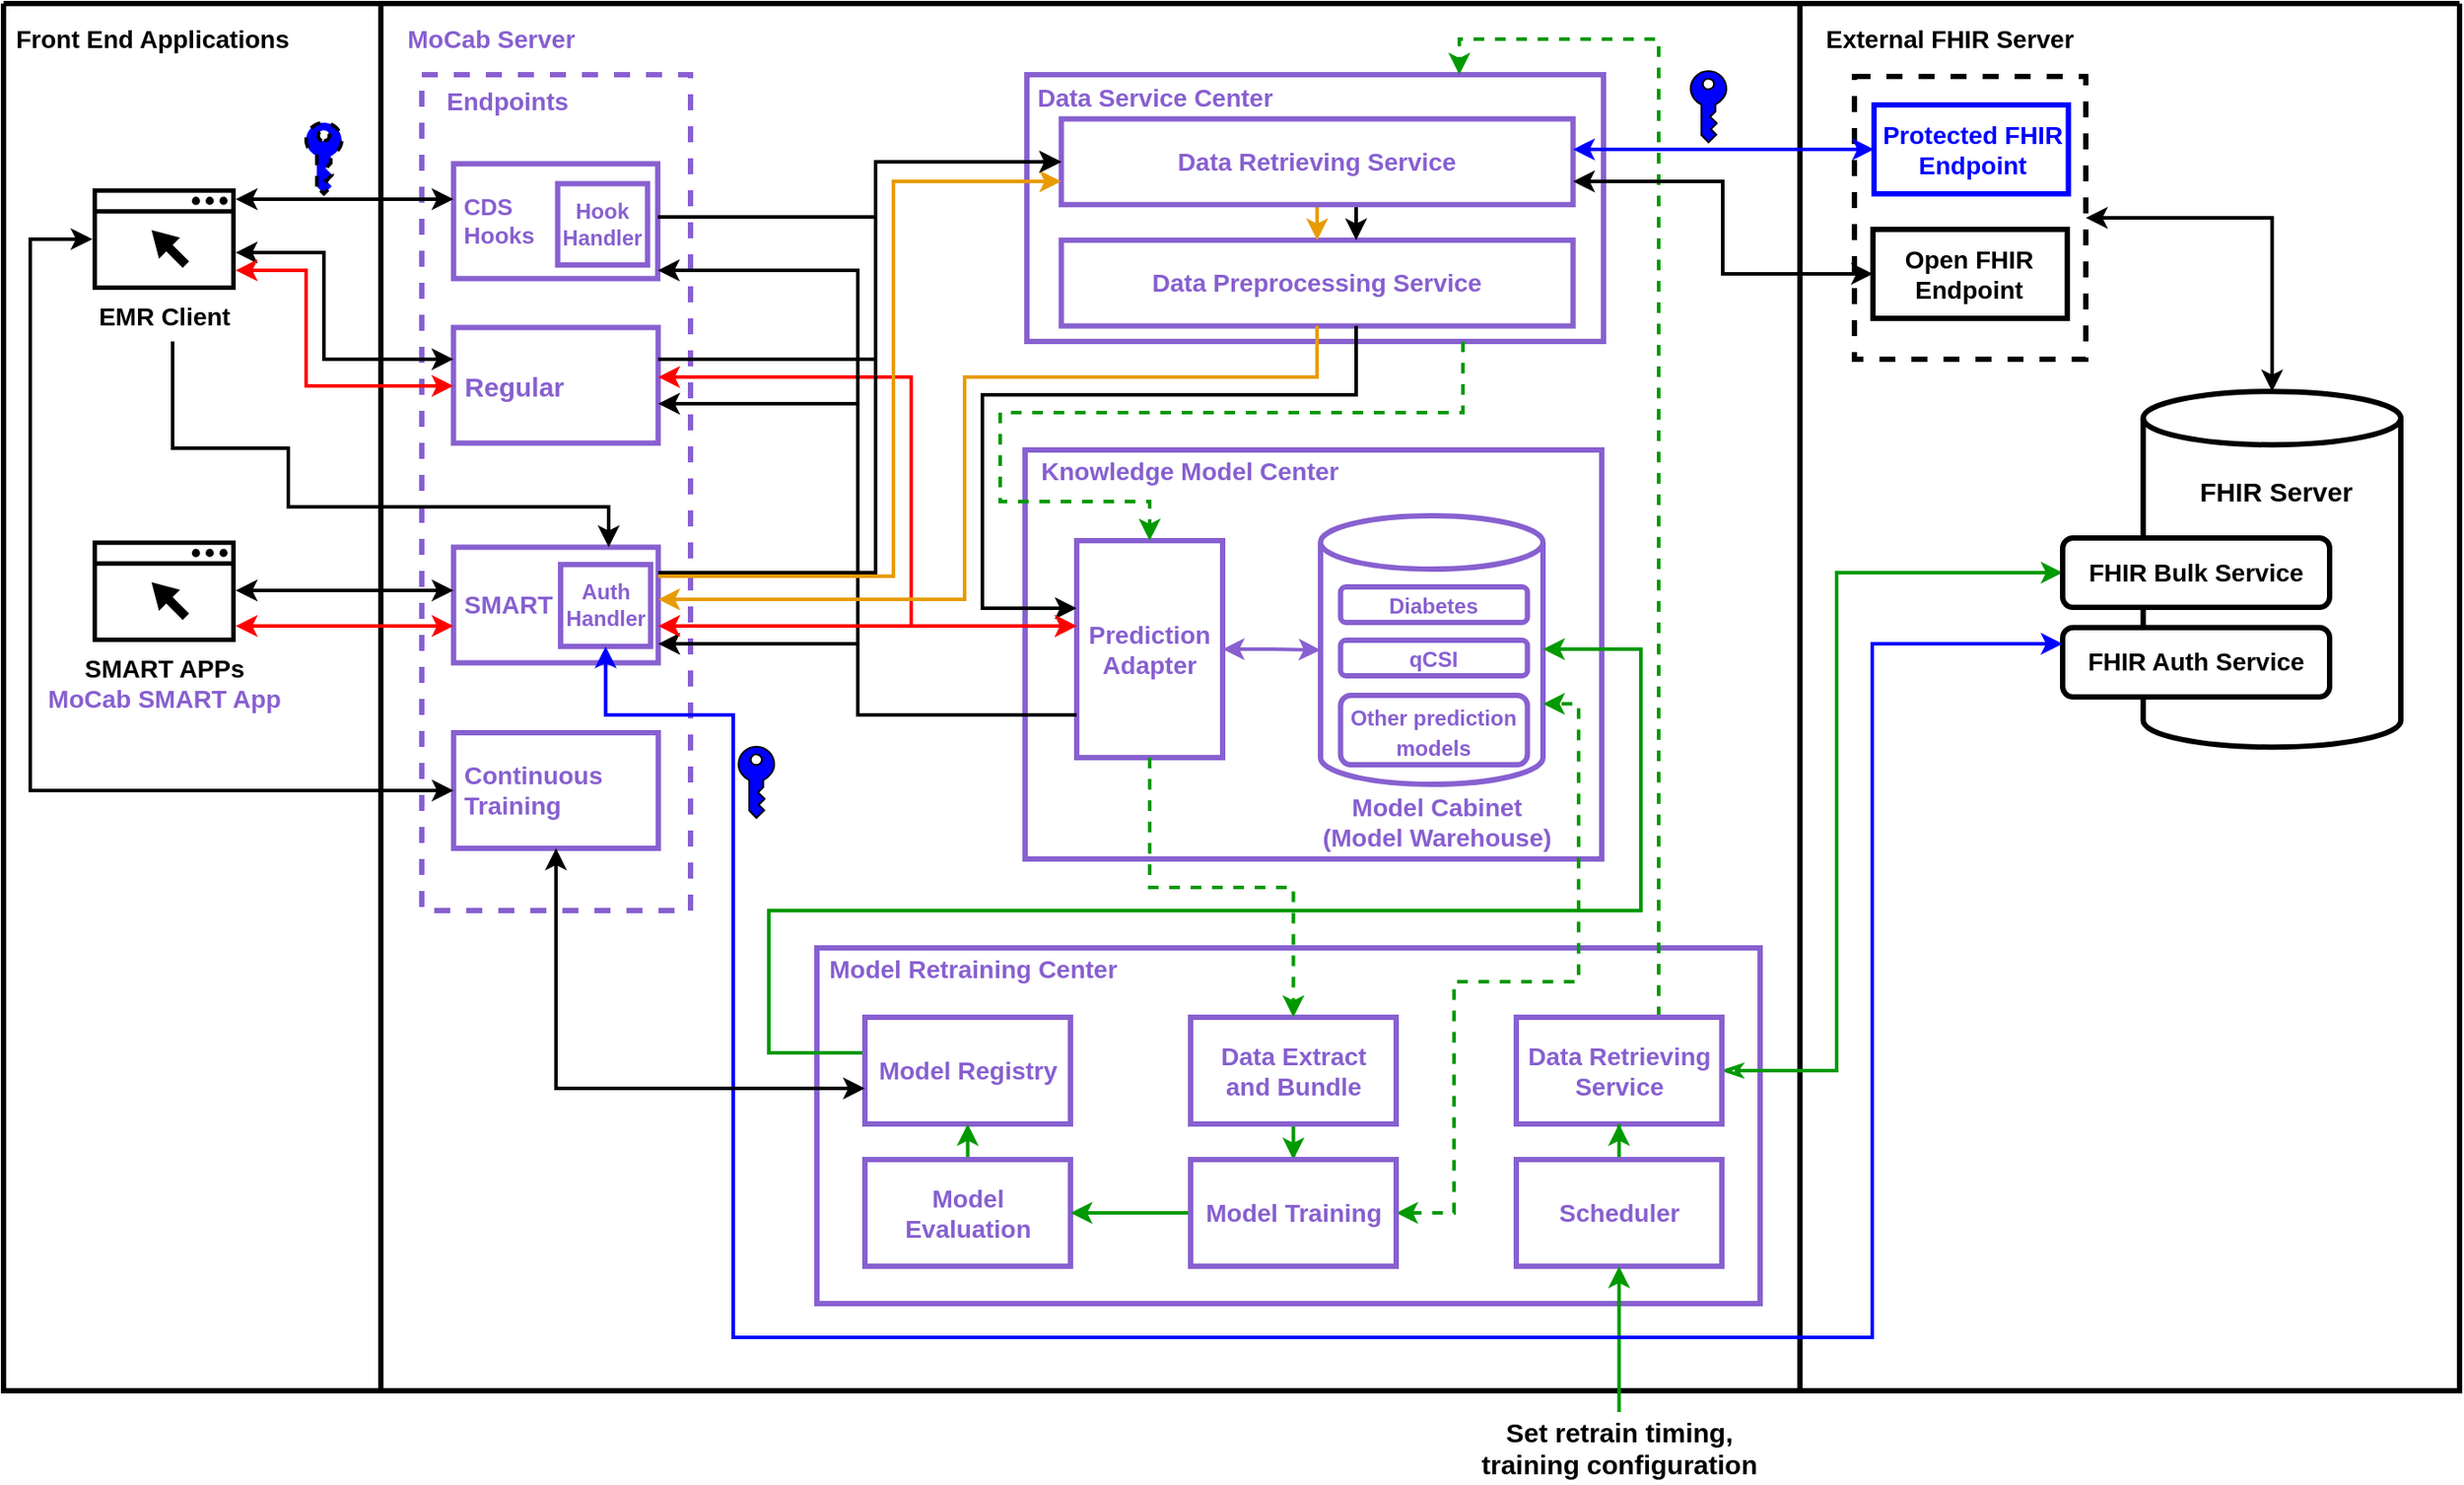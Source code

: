 <mxfile version="21.3.8" type="device">
  <diagram id="2f404044-711c-603c-8f00-f6bb4c023d3c" name="Page-1">
    <mxGraphModel dx="3427" dy="1111" grid="1" gridSize="10" guides="1" tooltips="1" connect="1" arrows="1" fold="1" page="1" pageScale="1" pageWidth="1169" pageHeight="827" background="none" math="0" shadow="0">
      <root>
        <mxCell id="0" />
        <mxCell id="1" parent="0" />
        <mxCell id="W-3xFo2ouSSGhJE2ZV1L-63" value="" style="group;fontColor=#8860D0;fillColor=none;strokeColor=none;" parent="1" vertex="1" connectable="0">
          <mxGeometry x="-800" y="300" width="160" height="490" as="geometry" />
        </mxCell>
        <mxCell id="hQCJ3XEMx7iAnxMMSpY4-55" value="" style="rounded=0;whiteSpace=wrap;html=1;fillColor=none;strokeWidth=3;strokeColor=#8860D0;dashed=1;fontColor=#8860D0;" parent="W-3xFo2ouSSGhJE2ZV1L-63" vertex="1">
          <mxGeometry x="5" y="-10" width="151" height="470" as="geometry" />
        </mxCell>
        <mxCell id="hQCJ3XEMx7iAnxMMSpY4-56" value="&lt;font&gt;Endpoints&lt;/font&gt;" style="text;html=1;align=left;verticalAlign=middle;fontColor=#8860D0;shadow=0;dashed=0;strokeColor=none;fillColor=none;labelBackgroundColor=none;fontStyle=1;fontSize=14;spacingLeft=5;" parent="W-3xFo2ouSSGhJE2ZV1L-63" vertex="1">
          <mxGeometry x="11.851" y="-7.518" width="102.219" height="25.073" as="geometry" />
        </mxCell>
        <mxCell id="LXXd0IAt2zDEmI8S4VGx-61" value="&lt;font size=&quot;1&quot;&gt;&lt;b style=&quot;font-size: 15px;&quot;&gt;&amp;nbsp;Regular&lt;/b&gt;&lt;/font&gt;" style="rounded=0;whiteSpace=wrap;html=1;fillColor=none;strokeWidth=3;strokeColor=#8860D0;align=left;fontColor=#8860D0;" parent="W-3xFo2ouSSGhJE2ZV1L-63" vertex="1">
          <mxGeometry x="22.8" y="132.159" width="115" height="65" as="geometry" />
        </mxCell>
        <mxCell id="zr4wXBdVAj4lqgL986UL-52" value="&lt;b&gt;&lt;font style=&quot;font-size: 14px;&quot;&gt;&amp;nbsp;SMART&lt;/font&gt;&lt;/b&gt;" style="rounded=0;whiteSpace=wrap;html=1;fillColor=none;strokeWidth=3;strokeColor=#8860D0;align=left;fontColor=#8860D0;" parent="W-3xFo2ouSSGhJE2ZV1L-63" vertex="1">
          <mxGeometry x="22.851" y="255.706" width="115" height="65" as="geometry" />
        </mxCell>
        <mxCell id="W-3xFo2ouSSGhJE2ZV1L-57" value="&lt;div style=&quot;&quot;&gt;&lt;b style=&quot;background-color: initial;&quot;&gt;Auth&lt;/b&gt;&lt;/div&gt;&lt;font style=&quot;font-size: 12px;&quot;&gt;&lt;div style=&quot;&quot;&gt;&lt;b style=&quot;background-color: initial;&quot;&gt;Handler&lt;/b&gt;&lt;/div&gt;&lt;/font&gt;" style="rounded=0;whiteSpace=wrap;html=1;fillColor=none;strokeWidth=3;strokeColor=#8860D0;align=center;fontColor=#8860D0;" parent="W-3xFo2ouSSGhJE2ZV1L-63" vertex="1">
          <mxGeometry x="82.995" y="265.422" width="50.608" height="46.023" as="geometry" />
        </mxCell>
        <mxCell id="HMDqZmz3uBP7oXw96FqN-58" value="" style="group" parent="W-3xFo2ouSSGhJE2ZV1L-63" vertex="1" connectable="0">
          <mxGeometry x="22.851" y="40.114" width="115" height="65" as="geometry" />
        </mxCell>
        <mxCell id="LXXd0IAt2zDEmI8S4VGx-48" value="&lt;font size=&quot;1&quot;&gt;&lt;b style=&quot;font-size: 13px;&quot;&gt;&amp;nbsp;CDS &lt;br&gt;&lt;div style=&quot;&quot;&gt;&lt;b style=&quot;background-color: initial;&quot;&gt;&amp;nbsp;Hooks&lt;/b&gt;&lt;/div&gt;&lt;/b&gt;&lt;/font&gt;" style="rounded=0;whiteSpace=wrap;html=1;fillColor=none;strokeWidth=3;strokeColor=#8860D0;horizontal=1;verticalAlign=middle;align=left;fontColor=#8860D0;" parent="HMDqZmz3uBP7oXw96FqN-58" vertex="1">
          <mxGeometry width="114.754" height="64.549" as="geometry" />
        </mxCell>
        <mxCell id="4Ux0fdp1j3CcwyzQmMRx-48" value="&lt;div style=&quot;&quot;&gt;&lt;b style=&quot;background-color: initial;&quot;&gt;Hook&lt;/b&gt;&lt;/div&gt;&lt;font style=&quot;font-size: 12px;&quot;&gt;&lt;div style=&quot;&quot;&gt;&lt;b style=&quot;background-color: initial;&quot;&gt;Handler&lt;/b&gt;&lt;/div&gt;&lt;/font&gt;" style="rounded=0;whiteSpace=wrap;html=1;fillColor=none;strokeWidth=3;strokeColor=#8860D0;align=center;fontColor=#8860D0;" parent="HMDqZmz3uBP7oXw96FqN-58" vertex="1">
          <mxGeometry x="58.5" y="11.172" width="50.5" height="45.703" as="geometry" />
        </mxCell>
        <mxCell id="boG0osdHmCgSMwE2R7i3-48" value="&lt;span style=&quot;font-size: 14px;&quot;&gt;&lt;b&gt;&amp;nbsp;Continuous&lt;br&gt;&amp;nbsp;Training&lt;br&gt;&lt;/b&gt;&lt;/span&gt;" style="rounded=0;whiteSpace=wrap;html=1;fillColor=none;strokeWidth=3;strokeColor=#8860D0;align=left;fontColor=#8860D0;" vertex="1" parent="W-3xFo2ouSSGhJE2ZV1L-63">
          <mxGeometry x="22.88" y="359.999" width="115" height="65" as="geometry" />
        </mxCell>
        <mxCell id="21" value="z" style="swimlane;shadow=0;strokeColor=#000000;fillColor=#ffffff;fontColor=none;align=right;startSize=0;collapsible=0;noLabel=1;strokeWidth=3;" parent="1" vertex="1">
          <mxGeometry x="-1030" y="250" width="1380" height="780" as="geometry" />
        </mxCell>
        <mxCell id="47" value="" style="line;strokeWidth=3;direction=south;html=1;shadow=0;labelBackgroundColor=none;fillColor=none;gradientColor=none;fontSize=12;fontColor=#4277BB;align=right;strokeColor=#000000;" parent="21" vertex="1">
          <mxGeometry x="1004.36" width="10" height="780" as="geometry" />
        </mxCell>
        <mxCell id="43" value="" style="line;strokeWidth=3;direction=south;html=1;shadow=0;labelBackgroundColor=none;fillColor=none;gradientColor=none;fontSize=12;fontColor=#4277BB;align=right;strokeColor=#000000;" parent="21" vertex="1">
          <mxGeometry x="207" width="10" height="780" as="geometry" />
        </mxCell>
        <mxCell id="22" value="&lt;font color=&quot;#000000&quot;&gt;Front End Applications&lt;/font&gt;" style="text;html=1;align=left;verticalAlign=middle;fontColor=#4277BB;shadow=0;dashed=0;strokeColor=none;fillColor=none;labelBackgroundColor=none;fontStyle=1;fontSize=14;spacingLeft=5;" parent="21" vertex="1">
          <mxGeometry y="10" width="180" height="20" as="geometry" />
        </mxCell>
        <mxCell id="48" value="&lt;font color=&quot;#8860d0&quot;&gt;MoCab Server&lt;/font&gt;" style="text;html=1;align=left;verticalAlign=middle;fontColor=#4277BB;shadow=0;dashed=0;strokeColor=none;fillColor=none;labelBackgroundColor=none;fontStyle=1;fontSize=14;spacingLeft=5;" parent="21" vertex="1">
          <mxGeometry x="220" y="10" width="150" height="20" as="geometry" />
        </mxCell>
        <mxCell id="XKVZl34SWuccuq--4w8E-62" value="&lt;font color=&quot;#000000&quot;&gt;External FHIR Server&lt;/font&gt;" style="text;html=1;align=left;verticalAlign=middle;fontColor=#4277BB;shadow=0;dashed=0;strokeColor=none;fillColor=none;labelBackgroundColor=none;fontStyle=1;fontSize=14;spacingLeft=5;" parent="21" vertex="1">
          <mxGeometry x="1017.36" y="10" width="150" height="20" as="geometry" />
        </mxCell>
        <mxCell id="hQCJ3XEMx7iAnxMMSpY4-54" value="&lt;font style=&quot;font-size: 14px;&quot;&gt;&lt;b style=&quot;&quot;&gt;EMR Client&lt;/b&gt;&lt;/font&gt;" style="sketch=0;pointerEvents=1;shadow=0;dashed=0;html=1;strokeColor=none;fillColor=#000000;aspect=fixed;labelPosition=center;verticalLabelPosition=bottom;verticalAlign=top;align=center;outlineConnect=0;shape=mxgraph.vvd.web_browser;" parent="21" vertex="1">
          <mxGeometry x="50" y="103.9" width="80.42" height="57.1" as="geometry" />
        </mxCell>
        <mxCell id="hQCJ3XEMx7iAnxMMSpY4-67" value="&lt;font style=&quot;font-size: 14px;&quot;&gt;&lt;b style=&quot;&quot;&gt;SMART APPs&lt;br&gt;&lt;font color=&quot;#8860d0&quot;&gt;MoCab SMART App&lt;/font&gt;&lt;br&gt;&lt;/b&gt;&lt;/font&gt;" style="sketch=0;pointerEvents=1;shadow=0;dashed=0;html=1;strokeColor=none;fillColor=#000000;aspect=fixed;labelPosition=center;verticalLabelPosition=bottom;verticalAlign=top;align=center;outlineConnect=0;shape=mxgraph.vvd.web_browser;" parent="21" vertex="1">
          <mxGeometry x="50" y="301.9" width="80.42" height="57.1" as="geometry" />
        </mxCell>
        <mxCell id="hQCJ3XEMx7iAnxMMSpY4-80" value="" style="rounded=0;whiteSpace=wrap;html=1;fontColor=#FF9933;strokeColor=#8860D0;strokeWidth=3;fillColor=none;" parent="21" vertex="1">
          <mxGeometry x="574" y="251" width="324" height="230" as="geometry" />
        </mxCell>
        <mxCell id="hQCJ3XEMx7iAnxMMSpY4-83" value="" style="group" parent="21" vertex="1" connectable="0">
          <mxGeometry x="575" y="291" width="320" height="190" as="geometry" />
        </mxCell>
        <mxCell id="hQCJ3XEMx7iAnxMMSpY4-146" style="edgeStyle=orthogonalEdgeStyle;rounded=0;orthogonalLoop=1;jettySize=auto;html=1;entryX=0;entryY=0.5;entryDx=0;entryDy=0;entryPerimeter=0;fontSize=13;fontColor=#000000;startArrow=classic;startFill=1;strokeWidth=2;strokeColor=#8860D0;" parent="hQCJ3XEMx7iAnxMMSpY4-83" source="hQCJ3XEMx7iAnxMMSpY4-119" target="hQCJ3XEMx7iAnxMMSpY4-120" edge="1">
          <mxGeometry relative="1" as="geometry" />
        </mxCell>
        <mxCell id="hQCJ3XEMx7iAnxMMSpY4-119" value="&lt;b&gt;&lt;font color=&quot;#8860d0&quot;&gt;Prediction Adapter&lt;/font&gt;&lt;/b&gt;" style="rounded=0;whiteSpace=wrap;html=1;fontSize=14;fontColor=#FF9933;strokeColor=#8860D0;strokeWidth=3;fillColor=none;" parent="hQCJ3XEMx7iAnxMMSpY4-83" vertex="1">
          <mxGeometry x="28" y="11" width="82" height="122" as="geometry" />
        </mxCell>
        <mxCell id="hQCJ3XEMx7iAnxMMSpY4-132" value="&lt;b&gt;&lt;font style=&quot;font-size: 14px;&quot;&gt;&lt;font color=&quot;#8860d0&quot;&gt;Model Cabinet&lt;br&gt;(Model Warehouse)&lt;/font&gt;&lt;br&gt;&lt;/font&gt;&lt;/b&gt;" style="text;html=1;strokeColor=none;fillColor=none;align=center;verticalAlign=middle;whiteSpace=wrap;rounded=0;fontSize=11;fontColor=#FF6666;" parent="hQCJ3XEMx7iAnxMMSpY4-83" vertex="1">
          <mxGeometry x="158" y="154" width="145" height="30" as="geometry" />
        </mxCell>
        <mxCell id="hQCJ3XEMx7iAnxMMSpY4-136" value="" style="group" parent="hQCJ3XEMx7iAnxMMSpY4-83" vertex="1" connectable="0">
          <mxGeometry x="165" y="-3" width="125" height="151" as="geometry" />
        </mxCell>
        <mxCell id="hQCJ3XEMx7iAnxMMSpY4-120" value="" style="shape=cylinder3;whiteSpace=wrap;html=1;boundedLbl=1;backgroundOutline=1;size=15;fontColor=#FF9933;strokeColor=#8860D0;strokeWidth=3;fillColor=none;" parent="hQCJ3XEMx7iAnxMMSpY4-136" vertex="1">
          <mxGeometry width="125" height="151" as="geometry" />
        </mxCell>
        <mxCell id="hQCJ3XEMx7iAnxMMSpY4-128" value="&lt;b&gt;&lt;font color=&quot;#8860d0&quot; style=&quot;font-size: 12px;&quot;&gt;Diabetes&lt;/font&gt;&lt;/b&gt;" style="rounded=1;whiteSpace=wrap;html=1;fontSize=14;fontColor=#FF9933;strokeColor=#8860D0;strokeWidth=3;fillColor=none;" parent="hQCJ3XEMx7iAnxMMSpY4-136" vertex="1">
          <mxGeometry x="11.25" y="40" width="105" height="20" as="geometry" />
        </mxCell>
        <mxCell id="hQCJ3XEMx7iAnxMMSpY4-129" value="&lt;b&gt;&lt;font color=&quot;#8860d0&quot; style=&quot;font-size: 12px;&quot;&gt;qCSI&lt;/font&gt;&lt;/b&gt;" style="rounded=1;whiteSpace=wrap;html=1;fontSize=14;fontColor=#FF9933;strokeColor=#8860D0;strokeWidth=3;fillColor=none;" parent="hQCJ3XEMx7iAnxMMSpY4-136" vertex="1">
          <mxGeometry x="11.25" y="70" width="105" height="20" as="geometry" />
        </mxCell>
        <mxCell id="hQCJ3XEMx7iAnxMMSpY4-130" value="&lt;font color=&quot;#8860d0&quot; style=&quot;font-size: 12px;&quot;&gt;&lt;b style=&quot;&quot;&gt;Other prediction&lt;br&gt;models&lt;/b&gt;&lt;/font&gt;" style="rounded=1;whiteSpace=wrap;html=1;fontSize=14;fontColor=#FF9933;strokeColor=#8860D0;strokeWidth=3;fillColor=none;" parent="hQCJ3XEMx7iAnxMMSpY4-136" vertex="1">
          <mxGeometry x="11.25" y="101" width="105" height="39" as="geometry" />
        </mxCell>
        <mxCell id="hQCJ3XEMx7iAnxMMSpY4-81" value="&lt;font color=&quot;#8860d0&quot;&gt;Knowledge Model Center&lt;/font&gt;" style="text;html=1;align=left;verticalAlign=middle;fontColor=#4277BB;shadow=0;dashed=0;strokeColor=none;fillColor=none;labelBackgroundColor=none;fontStyle=1;fontSize=14;spacingLeft=5;" parent="21" vertex="1">
          <mxGeometry x="576" y="253" width="185" height="20" as="geometry" />
        </mxCell>
        <mxCell id="hQCJ3XEMx7iAnxMMSpY4-84" value="" style="group;strokeColor=none;fillColor=none;" parent="21" vertex="1" connectable="0">
          <mxGeometry x="574" y="40" width="325" height="150" as="geometry" />
        </mxCell>
        <mxCell id="hQCJ3XEMx7iAnxMMSpY4-76" value="" style="rounded=0;whiteSpace=wrap;html=1;fontColor=#FF9933;strokeColor=#8860D0;strokeWidth=3;fillColor=none;" parent="hQCJ3XEMx7iAnxMMSpY4-84" vertex="1">
          <mxGeometry x="1.012" width="324" height="150" as="geometry" />
        </mxCell>
        <mxCell id="hQCJ3XEMx7iAnxMMSpY4-77" value="&lt;font color=&quot;#8860d0&quot;&gt;Data Service Center&lt;/font&gt;" style="text;html=1;align=left;verticalAlign=middle;fontColor=#4277BB;shadow=0;dashed=0;strokeColor=none;fillColor=none;labelBackgroundColor=none;fontStyle=1;fontSize=14;spacingLeft=5;" parent="hQCJ3XEMx7iAnxMMSpY4-84" vertex="1">
          <mxGeometry y="2.143" width="121.495" height="21.429" as="geometry" />
        </mxCell>
        <mxCell id="hQCJ3XEMx7iAnxMMSpY4-86" value="&lt;b&gt;&lt;font color=&quot;#8860d0&quot;&gt;Data Preprocessing Service&lt;/font&gt;&lt;/b&gt;" style="rounded=0;whiteSpace=wrap;html=1;fontSize=14;fontColor=#FF9933;strokeColor=#8860D0;strokeWidth=3;fillColor=none;" parent="hQCJ3XEMx7iAnxMMSpY4-84" vertex="1">
          <mxGeometry x="20.324" y="93.071" width="287.539" height="48.214" as="geometry" />
        </mxCell>
        <mxCell id="hQCJ3XEMx7iAnxMMSpY4-144" style="edgeStyle=orthogonalEdgeStyle;rounded=0;orthogonalLoop=1;jettySize=auto;html=1;exitX=0.5;exitY=1;exitDx=0;exitDy=0;entryX=0.5;entryY=0;entryDx=0;entryDy=0;fontSize=13;fontColor=#000000;startArrow=none;startFill=0;strokeWidth=2;strokeColor=#E89B00;" parent="hQCJ3XEMx7iAnxMMSpY4-84" source="hQCJ3XEMx7iAnxMMSpY4-118" target="hQCJ3XEMx7iAnxMMSpY4-86" edge="1">
          <mxGeometry relative="1" as="geometry" />
        </mxCell>
        <mxCell id="W-3xFo2ouSSGhJE2ZV1L-51" style="edgeStyle=orthogonalEdgeStyle;rounded=0;orthogonalLoop=1;jettySize=auto;html=1;strokeColor=#000000;strokeWidth=2;" parent="hQCJ3XEMx7iAnxMMSpY4-84" source="hQCJ3XEMx7iAnxMMSpY4-118" target="hQCJ3XEMx7iAnxMMSpY4-86" edge="1">
          <mxGeometry relative="1" as="geometry">
            <Array as="points">
              <mxPoint x="186" y="90" />
              <mxPoint x="186" y="90" />
            </Array>
          </mxGeometry>
        </mxCell>
        <mxCell id="hQCJ3XEMx7iAnxMMSpY4-118" value="&lt;b&gt;&lt;font color=&quot;#8860d0&quot;&gt;Data Retrieving Service&lt;/font&gt;&lt;/b&gt;" style="rounded=0;whiteSpace=wrap;html=1;fontSize=14;fontColor=#FF9933;strokeColor=#8860D0;strokeWidth=3;fillColor=none;" parent="hQCJ3XEMx7iAnxMMSpY4-84" vertex="1">
          <mxGeometry x="20.324" y="24.857" width="287.539" height="48.214" as="geometry" />
        </mxCell>
        <mxCell id="zr4wXBdVAj4lqgL986UL-62" value="" style="rounded=0;whiteSpace=wrap;html=1;fontColor=#FF9933;strokeColor=#8860D0;strokeWidth=3;fillColor=none;" parent="21" vertex="1">
          <mxGeometry x="457" y="531" width="530" height="200" as="geometry" />
        </mxCell>
        <mxCell id="zr4wXBdVAj4lqgL986UL-63" value="&lt;font color=&quot;#8860d0&quot;&gt;Model Retraining Center&lt;/font&gt;" style="text;html=1;align=left;verticalAlign=middle;fontColor=#4277BB;shadow=0;dashed=0;strokeColor=none;fillColor=none;labelBackgroundColor=none;fontStyle=1;fontSize=14;spacingLeft=5;" parent="21" vertex="1">
          <mxGeometry x="457" y="533" width="185" height="20" as="geometry" />
        </mxCell>
        <mxCell id="fV0WlTHLcjonHDC1Q3u_-116" style="edgeStyle=orthogonalEdgeStyle;rounded=0;orthogonalLoop=1;jettySize=auto;html=1;fontSize=14;fontColor=#828B78;strokeWidth=2;strokeColor=#009900;" parent="21" source="fV0WlTHLcjonHDC1Q3u_-103" target="hQCJ3XEMx7iAnxMMSpY4-120" edge="1">
          <mxGeometry relative="1" as="geometry">
            <Array as="points">
              <mxPoint x="430" y="590" />
              <mxPoint x="430" y="510" />
              <mxPoint x="920" y="510" />
              <mxPoint x="920" y="363" />
            </Array>
          </mxGeometry>
        </mxCell>
        <mxCell id="fV0WlTHLcjonHDC1Q3u_-103" value="&lt;font color=&quot;#8860d0&quot; size=&quot;1&quot; style=&quot;&quot;&gt;&lt;b style=&quot;font-size: 14px;&quot;&gt;Model Registry&lt;/b&gt;&lt;/font&gt;" style="rounded=0;whiteSpace=wrap;html=1;fontColor=#FF9933;strokeColor=#8860D0;strokeWidth=3;fillColor=none;" parent="21" vertex="1">
          <mxGeometry x="484" y="570" width="115.5" height="60" as="geometry" />
        </mxCell>
        <mxCell id="fV0WlTHLcjonHDC1Q3u_-118" style="edgeStyle=orthogonalEdgeStyle;rounded=0;orthogonalLoop=1;jettySize=auto;html=1;entryX=0.5;entryY=1;entryDx=0;entryDy=0;strokeWidth=2;fontSize=14;fontColor=#828B78;strokeColor=#009900;" parent="21" source="fV0WlTHLcjonHDC1Q3u_-106" target="fV0WlTHLcjonHDC1Q3u_-103" edge="1">
          <mxGeometry relative="1" as="geometry" />
        </mxCell>
        <mxCell id="fV0WlTHLcjonHDC1Q3u_-106" value="&lt;font color=&quot;#8860d0&quot; style=&quot;font-size: 14px;&quot;&gt;&lt;b style=&quot;&quot;&gt;Model Evaluation&lt;/b&gt;&lt;/font&gt;" style="rounded=0;whiteSpace=wrap;html=1;fontColor=#FF9933;strokeColor=#8860D0;strokeWidth=3;fillColor=none;" parent="21" vertex="1">
          <mxGeometry x="484" y="650" width="115.5" height="60" as="geometry" />
        </mxCell>
        <mxCell id="LXXd0IAt2zDEmI8S4VGx-78" style="edgeStyle=orthogonalEdgeStyle;rounded=0;orthogonalLoop=1;jettySize=auto;html=1;entryX=0;entryY=0.5;entryDx=0;entryDy=0;fontSize=15;fontColor=#5680E9;startArrow=classicThin;startFill=0;strokeColor=#009900;strokeWidth=2;" parent="21" source="fV0WlTHLcjonHDC1Q3u_-112" target="LXXd0IAt2zDEmI8S4VGx-74" edge="1">
          <mxGeometry relative="1" as="geometry">
            <Array as="points">
              <mxPoint x="1030" y="600" />
              <mxPoint x="1030" y="320" />
            </Array>
          </mxGeometry>
        </mxCell>
        <mxCell id="boG0osdHmCgSMwE2R7i3-56" style="edgeStyle=orthogonalEdgeStyle;rounded=0;orthogonalLoop=1;jettySize=auto;html=1;entryX=0.75;entryY=0;entryDx=0;entryDy=0;strokeWidth=2;strokeColor=#009900;dashed=1;" edge="1" parent="21" source="fV0WlTHLcjonHDC1Q3u_-112" target="hQCJ3XEMx7iAnxMMSpY4-76">
          <mxGeometry relative="1" as="geometry">
            <Array as="points">
              <mxPoint x="930" y="20" />
              <mxPoint x="818" y="20" />
            </Array>
          </mxGeometry>
        </mxCell>
        <mxCell id="fV0WlTHLcjonHDC1Q3u_-112" value="&lt;font color=&quot;#8860d0&quot; size=&quot;1&quot; style=&quot;&quot;&gt;&lt;b style=&quot;font-size: 14px;&quot;&gt;Data Retrieving Service&lt;/b&gt;&lt;/font&gt;" style="rounded=0;whiteSpace=wrap;html=1;fontColor=#FF9933;strokeColor=#8860D0;strokeWidth=3;fillColor=none;" parent="21" vertex="1">
          <mxGeometry x="850" y="570" width="115.5" height="60" as="geometry" />
        </mxCell>
        <mxCell id="fV0WlTHLcjonHDC1Q3u_-120" style="edgeStyle=orthogonalEdgeStyle;rounded=0;orthogonalLoop=1;jettySize=auto;html=1;strokeWidth=2;fontSize=14;fontColor=#828B78;strokeColor=#009900;" parent="21" source="fV0WlTHLcjonHDC1Q3u_-113" target="fV0WlTHLcjonHDC1Q3u_-114" edge="1">
          <mxGeometry relative="1" as="geometry" />
        </mxCell>
        <mxCell id="fV0WlTHLcjonHDC1Q3u_-113" value="&lt;font color=&quot;#8860d0&quot; size=&quot;1&quot; style=&quot;&quot;&gt;&lt;b style=&quot;font-size: 14px;&quot;&gt;Data Extract &lt;br&gt;and Bundle&lt;/b&gt;&lt;/font&gt;" style="rounded=0;whiteSpace=wrap;html=1;fontColor=#FF9933;strokeColor=#8860D0;strokeWidth=3;fillColor=none;" parent="21" vertex="1">
          <mxGeometry x="667" y="570" width="115.5" height="60" as="geometry" />
        </mxCell>
        <mxCell id="fV0WlTHLcjonHDC1Q3u_-119" style="edgeStyle=orthogonalEdgeStyle;rounded=0;orthogonalLoop=1;jettySize=auto;html=1;strokeWidth=2;fontSize=14;fontColor=#828B78;strokeColor=#009900;" parent="21" source="fV0WlTHLcjonHDC1Q3u_-114" target="fV0WlTHLcjonHDC1Q3u_-106" edge="1">
          <mxGeometry relative="1" as="geometry" />
        </mxCell>
        <mxCell id="boG0osdHmCgSMwE2R7i3-61" style="edgeStyle=orthogonalEdgeStyle;rounded=0;orthogonalLoop=1;jettySize=auto;html=1;exitX=1;exitY=0.5;exitDx=0;exitDy=0;entryX=1;entryY=0;entryDx=0;entryDy=105.75;entryPerimeter=0;strokeWidth=2;dashed=1;strokeColor=#009900;startArrow=classic;startFill=1;" edge="1" parent="21" source="fV0WlTHLcjonHDC1Q3u_-114" target="hQCJ3XEMx7iAnxMMSpY4-120">
          <mxGeometry relative="1" as="geometry">
            <Array as="points">
              <mxPoint x="815" y="680" />
              <mxPoint x="815" y="550" />
              <mxPoint x="885" y="550" />
              <mxPoint x="885" y="394" />
            </Array>
          </mxGeometry>
        </mxCell>
        <mxCell id="fV0WlTHLcjonHDC1Q3u_-114" value="&lt;font color=&quot;#8860d0&quot; size=&quot;1&quot; style=&quot;&quot;&gt;&lt;b style=&quot;font-size: 14px;&quot;&gt;Model Training&lt;/b&gt;&lt;/font&gt;" style="rounded=0;whiteSpace=wrap;html=1;fontColor=#FF9933;strokeColor=#8860D0;strokeWidth=3;fillColor=none;" parent="21" vertex="1">
          <mxGeometry x="667" y="650" width="115.5" height="60" as="geometry" />
        </mxCell>
        <mxCell id="fV0WlTHLcjonHDC1Q3u_-121" style="edgeStyle=orthogonalEdgeStyle;rounded=0;orthogonalLoop=1;jettySize=auto;html=1;strokeWidth=2;fontSize=14;fontColor=#828B78;strokeColor=#009900;" parent="21" source="fV0WlTHLcjonHDC1Q3u_-115" target="fV0WlTHLcjonHDC1Q3u_-112" edge="1">
          <mxGeometry relative="1" as="geometry" />
        </mxCell>
        <mxCell id="fV0WlTHLcjonHDC1Q3u_-115" value="&lt;font color=&quot;#8860d0&quot; size=&quot;1&quot; style=&quot;&quot;&gt;&lt;b style=&quot;font-size: 14px;&quot;&gt;Scheduler&lt;/b&gt;&lt;/font&gt;" style="rounded=0;whiteSpace=wrap;html=1;fontColor=#FF9933;strokeColor=#8860D0;strokeWidth=3;fillColor=none;" parent="21" vertex="1">
          <mxGeometry x="850" y="650" width="115.5" height="60" as="geometry" />
        </mxCell>
        <mxCell id="LXXd0IAt2zDEmI8S4VGx-54" value="" style="sketch=0;pointerEvents=1;shadow=0;dashed=0;html=1;strokeColor=default;labelPosition=center;verticalLabelPosition=bottom;verticalAlign=top;outlineConnect=0;align=center;shape=mxgraph.office.security.key_permissions;fillColor=#0000FF;fontSize=12;fontColor=#E89B00;" parent="21" vertex="1">
          <mxGeometry x="413" y="417.9" width="20" height="40" as="geometry" />
        </mxCell>
        <mxCell id="LXXd0IAt2zDEmI8S4VGx-56" value="" style="sketch=0;pointerEvents=1;shadow=0;dashed=0;html=1;strokeColor=default;labelPosition=center;verticalLabelPosition=bottom;verticalAlign=top;outlineConnect=0;align=center;shape=mxgraph.office.security.key_permissions;fillColor=#0000FF;fontSize=12;fontColor=#E89B00;" parent="21" vertex="1">
          <mxGeometry x="948" y="38" width="20" height="40" as="geometry" />
        </mxCell>
        <mxCell id="LXXd0IAt2zDEmI8S4VGx-73" value="" style="group" parent="21" vertex="1" connectable="0">
          <mxGeometry x="1040.001" y="220.11" width="220" height="203.786" as="geometry" />
        </mxCell>
        <mxCell id="W-3xFo2ouSSGhJE2ZV1L-71" value="" style="group" parent="LXXd0IAt2zDEmI8S4VGx-73" vertex="1" connectable="0">
          <mxGeometry x="117" y="-2" width="190" height="200" as="geometry" />
        </mxCell>
        <mxCell id="hQCJ3XEMx7iAnxMMSpY4-78" value="" style="shape=cylinder3;whiteSpace=wrap;html=1;boundedLbl=1;backgroundOutline=1;size=15;fontColor=#FF9933;strokeColor=default;strokeWidth=3;fillColor=none;" parent="W-3xFo2ouSSGhJE2ZV1L-71" vertex="1">
          <mxGeometry x="45.25" width="144.75" height="200" as="geometry" />
        </mxCell>
        <mxCell id="LXXd0IAt2zDEmI8S4VGx-74" value="&lt;b style=&quot;&quot;&gt;&lt;font color=&quot;#000000&quot;&gt;FHIR Bulk Service&lt;/font&gt;&lt;/b&gt;" style="rounded=1;whiteSpace=wrap;html=1;fontSize=14;fontColor=#E89B00;strokeColor=#000000;fillColor=#FFFFFF;strokeWidth=3;" parent="W-3xFo2ouSSGhJE2ZV1L-71" vertex="1">
          <mxGeometry y="82.39" width="150" height="39" as="geometry" />
        </mxCell>
        <mxCell id="LXXd0IAt2zDEmI8S4VGx-75" value="&lt;font color=&quot;#000000&quot; size=&quot;1&quot;&gt;&lt;b style=&quot;font-size: 15px;&quot;&gt;FHIR Server&lt;/b&gt;&lt;/font&gt;" style="text;html=1;strokeColor=none;fillColor=none;align=center;verticalAlign=middle;whiteSpace=wrap;rounded=0;fontSize=14;fontColor=#E89B00;" parent="W-3xFo2ouSSGhJE2ZV1L-71" vertex="1">
          <mxGeometry x="70" y="40" width="100" height="31.79" as="geometry" />
        </mxCell>
        <mxCell id="LXXd0IAt2zDEmI8S4VGx-76" value="&lt;b&gt;&lt;font color=&quot;#000000&quot;&gt;FHIR Auth Service&lt;/font&gt;&lt;/b&gt;" style="rounded=1;whiteSpace=wrap;html=1;fontSize=14;fontColor=#E89B00;strokeColor=default;fillColor=#FFFFFF;strokeWidth=3;" parent="W-3xFo2ouSSGhJE2ZV1L-71" vertex="1">
          <mxGeometry y="132.79" width="150" height="39" as="geometry" />
        </mxCell>
        <mxCell id="W-3xFo2ouSSGhJE2ZV1L-52" style="edgeStyle=orthogonalEdgeStyle;rounded=0;orthogonalLoop=1;jettySize=auto;html=1;strokeColor=#000000;strokeWidth=2;" parent="21" source="hQCJ3XEMx7iAnxMMSpY4-86" edge="1">
          <mxGeometry relative="1" as="geometry">
            <Array as="points">
              <mxPoint x="760" y="220" />
              <mxPoint x="550" y="220" />
              <mxPoint x="550" y="340" />
            </Array>
            <mxPoint x="603" y="340" as="targetPoint" />
          </mxGeometry>
        </mxCell>
        <mxCell id="W-3xFo2ouSSGhJE2ZV1L-92" style="edgeStyle=orthogonalEdgeStyle;rounded=0;orthogonalLoop=1;jettySize=auto;html=1;exitX=1;exitY=0.5;exitDx=0;exitDy=0;strokeColor=#000000;strokeWidth=2;fontColor=#8860D0;startArrow=classic;startFill=1;endArrow=classic;endFill=1;" parent="21" source="W-3xFo2ouSSGhJE2ZV1L-83" target="hQCJ3XEMx7iAnxMMSpY4-78" edge="1">
          <mxGeometry relative="1" as="geometry" />
        </mxCell>
        <mxCell id="W-3xFo2ouSSGhJE2ZV1L-83" value="" style="rounded=0;whiteSpace=wrap;html=1;fillColor=none;strokeWidth=3;strokeColor=#000000;dashed=1;" parent="21" vertex="1">
          <mxGeometry x="1040" y="41" width="130" height="159" as="geometry" />
        </mxCell>
        <mxCell id="W-3xFo2ouSSGhJE2ZV1L-87" value="&lt;div style=&quot;&quot;&gt;&lt;b style=&quot;background-color: initial; font-size: 14px;&quot;&gt;Open FHIR&lt;/b&gt;&lt;/div&gt;&lt;font size=&quot;1&quot;&gt;&lt;div style=&quot;&quot;&gt;&lt;b style=&quot;background-color: initial; font-size: 14px;&quot;&gt;Endpoint&lt;/b&gt;&lt;/div&gt;&lt;/font&gt;" style="rounded=0;whiteSpace=wrap;html=1;fillColor=default;strokeWidth=3;strokeColor=#000000;align=center;" parent="21" vertex="1">
          <mxGeometry x="1050.39" y="127" width="109.22" height="50" as="geometry" />
        </mxCell>
        <mxCell id="W-3xFo2ouSSGhJE2ZV1L-88" value="&lt;div style=&quot;text-align: center;&quot;&gt;&lt;b style=&quot;background-color: initial; font-size: 14px;&quot;&gt;&lt;font color=&quot;#0000ff&quot;&gt;Protected FHIR Endpoint&lt;/font&gt;&lt;/b&gt;&lt;/div&gt;" style="rounded=0;whiteSpace=wrap;html=1;fillColor=default;strokeWidth=3;strokeColor=#0000FF;align=left;" parent="21" vertex="1">
          <mxGeometry x="1051" y="57" width="109.22" height="50" as="geometry" />
        </mxCell>
        <mxCell id="HMDqZmz3uBP7oXw96FqN-48" style="edgeStyle=orthogonalEdgeStyle;orthogonalLoop=1;jettySize=auto;html=1;entryX=0;entryY=0.5;entryDx=0;entryDy=0;strokeColor=#0000FF;startArrow=classic;startFill=1;strokeWidth=2;rounded=0;" parent="21" source="hQCJ3XEMx7iAnxMMSpY4-118" target="W-3xFo2ouSSGhJE2ZV1L-88" edge="1">
          <mxGeometry relative="1" as="geometry">
            <Array as="points">
              <mxPoint x="930" y="82" />
              <mxPoint x="930" y="82" />
            </Array>
          </mxGeometry>
        </mxCell>
        <mxCell id="HMDqZmz3uBP7oXw96FqN-49" style="edgeStyle=orthogonalEdgeStyle;rounded=0;orthogonalLoop=1;jettySize=auto;html=1;entryX=0;entryY=0.5;entryDx=0;entryDy=0;strokeWidth=2;strokeColor=#000000;startArrow=classic;startFill=1;" parent="21" source="hQCJ3XEMx7iAnxMMSpY4-118" target="W-3xFo2ouSSGhJE2ZV1L-87" edge="1">
          <mxGeometry relative="1" as="geometry">
            <Array as="points">
              <mxPoint x="966" y="100" />
              <mxPoint x="966" y="152" />
            </Array>
          </mxGeometry>
        </mxCell>
        <mxCell id="HMDqZmz3uBP7oXw96FqN-52" value="" style="pointerEvents=1;shadow=0;dashed=1;html=1;strokeColor=default;labelPosition=center;verticalLabelPosition=bottom;verticalAlign=top;outlineConnect=0;align=center;shape=mxgraph.office.security.key_permissions;fillColor=#0000FF;fontSize=12;fontColor=#E89B00;gradientColor=none;fillStyle=auto;strokeWidth=2;perimeterSpacing=0;" parent="21" vertex="1">
          <mxGeometry x="170" y="67" width="20" height="40" as="geometry" />
        </mxCell>
        <mxCell id="W-3xFo2ouSSGhJE2ZV1L-120" style="edgeStyle=orthogonalEdgeStyle;rounded=0;orthogonalLoop=1;jettySize=auto;html=1;strokeColor=#FF0000;strokeWidth=2;fontColor=#8860D0;startArrow=classic;startFill=1;endArrow=classic;endFill=1;" parent="21" edge="1">
          <mxGeometry relative="1" as="geometry">
            <mxPoint x="130.42" y="350.0" as="sourcePoint" />
            <mxPoint x="252.851" y="350.0" as="targetPoint" />
            <Array as="points">
              <mxPoint x="190" y="350" />
              <mxPoint x="190" y="350" />
            </Array>
          </mxGeometry>
        </mxCell>
        <mxCell id="W-3xFo2ouSSGhJE2ZV1L-108" style="edgeStyle=orthogonalEdgeStyle;rounded=0;orthogonalLoop=1;jettySize=auto;html=1;strokeColor=#000000;strokeWidth=2;fontColor=#8860D0;startArrow=classic;startFill=1;endArrow=classic;endFill=1;" parent="21" edge="1">
          <mxGeometry relative="1" as="geometry">
            <mxPoint x="130.42" y="330.03" as="sourcePoint" />
            <mxPoint x="252.851" y="330.03" as="targetPoint" />
            <Array as="points">
              <mxPoint x="230" y="330.03" />
              <mxPoint x="230" y="330.03" />
            </Array>
          </mxGeometry>
        </mxCell>
        <mxCell id="boG0osdHmCgSMwE2R7i3-59" style="edgeStyle=orthogonalEdgeStyle;rounded=0;orthogonalLoop=1;jettySize=auto;html=1;strokeWidth=2;dashed=1;strokeColor=#009900;" edge="1" parent="21" source="hQCJ3XEMx7iAnxMMSpY4-76" target="hQCJ3XEMx7iAnxMMSpY4-119">
          <mxGeometry relative="1" as="geometry">
            <Array as="points">
              <mxPoint x="820" y="230" />
              <mxPoint x="560" y="230" />
              <mxPoint x="560" y="280" />
              <mxPoint x="644" y="280" />
            </Array>
          </mxGeometry>
        </mxCell>
        <mxCell id="boG0osdHmCgSMwE2R7i3-60" style="edgeStyle=orthogonalEdgeStyle;rounded=0;orthogonalLoop=1;jettySize=auto;html=1;strokeColor=#009900;dashed=1;strokeWidth=2;" edge="1" parent="21" source="hQCJ3XEMx7iAnxMMSpY4-119" target="fV0WlTHLcjonHDC1Q3u_-113">
          <mxGeometry relative="1" as="geometry" />
        </mxCell>
        <mxCell id="fV0WlTHLcjonHDC1Q3u_-124" value="" style="endArrow=classic;html=1;rounded=0;strokeWidth=2;fontSize=14;fontColor=#828B78;entryX=0.5;entryY=1;entryDx=0;entryDy=0;exitX=0.5;exitY=0;exitDx=0;exitDy=0;strokeColor=#009900;" parent="1" source="fV0WlTHLcjonHDC1Q3u_-125" target="fV0WlTHLcjonHDC1Q3u_-115" edge="1">
          <mxGeometry width="50" height="50" relative="1" as="geometry">
            <mxPoint x="-122" y="1131" as="sourcePoint" />
            <mxPoint x="-90" y="1101" as="targetPoint" />
          </mxGeometry>
        </mxCell>
        <mxCell id="fV0WlTHLcjonHDC1Q3u_-125" value="&lt;font color=&quot;#000000&quot; style=&quot;font-size: 15px;&quot;&gt;&lt;b style=&quot;&quot;&gt;Set retrain timing, training configuration&lt;/b&gt;&lt;/font&gt;" style="text;html=1;strokeColor=none;fillColor=none;align=center;verticalAlign=middle;whiteSpace=wrap;rounded=0;strokeWidth=3;fontSize=14;fontColor=#828B78;" parent="1" vertex="1">
          <mxGeometry x="-207.25" y="1042" width="170" height="40" as="geometry" />
        </mxCell>
        <mxCell id="W-3xFo2ouSSGhJE2ZV1L-59" style="edgeStyle=orthogonalEdgeStyle;rounded=0;orthogonalLoop=1;jettySize=auto;html=1;strokeColor=#0000FF;strokeWidth=2;fontColor=#8860D0;startArrow=classic;startFill=1;" parent="1" source="W-3xFo2ouSSGhJE2ZV1L-57" target="LXXd0IAt2zDEmI8S4VGx-76" edge="1">
          <mxGeometry relative="1" as="geometry">
            <mxPoint x="-685" y="630" as="sourcePoint" />
            <Array as="points">
              <mxPoint x="-692" y="650" />
              <mxPoint x="-620" y="650" />
              <mxPoint x="-620" y="1000" />
              <mxPoint x="20" y="1000" />
              <mxPoint x="20" y="610" />
            </Array>
          </mxGeometry>
        </mxCell>
        <mxCell id="W-3xFo2ouSSGhJE2ZV1L-102" style="edgeStyle=orthogonalEdgeStyle;rounded=0;orthogonalLoop=1;jettySize=auto;html=1;strokeColor=#000000;strokeWidth=2;fontColor=#00994D;startArrow=none;startFill=0;endArrow=classic;endFill=1;" parent="1" target="LXXd0IAt2zDEmI8S4VGx-61" edge="1">
          <mxGeometry relative="1" as="geometry">
            <Array as="points">
              <mxPoint x="-550" y="650" />
              <mxPoint x="-550" y="475" />
            </Array>
            <mxPoint x="-427" y="650" as="sourcePoint" />
          </mxGeometry>
        </mxCell>
        <mxCell id="W-3xFo2ouSSGhJE2ZV1L-105" style="edgeStyle=orthogonalEdgeStyle;rounded=0;orthogonalLoop=1;jettySize=auto;html=1;strokeColor=#000000;strokeWidth=2;fontColor=#8860D0;startArrow=classic;startFill=1;endArrow=classic;endFill=1;" parent="1" edge="1">
          <mxGeometry relative="1" as="geometry">
            <Array as="points">
              <mxPoint x="-850" y="360" />
              <mxPoint x="-850" y="360" />
            </Array>
            <mxPoint x="-899.58" y="360.0" as="sourcePoint" />
            <mxPoint x="-777.149" y="360.0" as="targetPoint" />
          </mxGeometry>
        </mxCell>
        <mxCell id="W-3xFo2ouSSGhJE2ZV1L-106" style="edgeStyle=orthogonalEdgeStyle;rounded=0;orthogonalLoop=1;jettySize=auto;html=1;strokeColor=#000000;strokeWidth=2;fontColor=#8860D0;startArrow=classic;startFill=1;endArrow=classic;endFill=1;" parent="1" source="hQCJ3XEMx7iAnxMMSpY4-54" target="LXXd0IAt2zDEmI8S4VGx-61" edge="1">
          <mxGeometry relative="1" as="geometry">
            <Array as="points">
              <mxPoint x="-850" y="390" />
              <mxPoint x="-850" y="450" />
            </Array>
            <mxPoint x="-785" y="470" as="targetPoint" />
          </mxGeometry>
        </mxCell>
        <mxCell id="W-3xFo2ouSSGhJE2ZV1L-107" style="edgeStyle=orthogonalEdgeStyle;rounded=0;orthogonalLoop=1;jettySize=auto;html=1;strokeColor=#000000;strokeWidth=2;fontColor=#8860D0;startArrow=none;startFill=0;endArrow=classic;endFill=1;" parent="1" target="zr4wXBdVAj4lqgL986UL-52" edge="1">
          <mxGeometry relative="1" as="geometry">
            <mxPoint x="-935" y="440" as="sourcePoint" />
            <Array as="points">
              <mxPoint x="-935" y="500" />
              <mxPoint x="-870" y="500" />
              <mxPoint x="-870" y="533" />
              <mxPoint x="-690" y="533" />
            </Array>
          </mxGeometry>
        </mxCell>
        <mxCell id="W-3xFo2ouSSGhJE2ZV1L-109" style="edgeStyle=orthogonalEdgeStyle;rounded=0;orthogonalLoop=1;jettySize=auto;html=1;strokeColor=#FF0000;strokeWidth=2;fontColor=#8860D0;startArrow=classic;startFill=1;endArrow=classic;endFill=1;" parent="1" source="LXXd0IAt2zDEmI8S4VGx-61" target="hQCJ3XEMx7iAnxMMSpY4-119" edge="1">
          <mxGeometry relative="1" as="geometry">
            <Array as="points">
              <mxPoint x="-520" y="460" />
              <mxPoint x="-520" y="600" />
            </Array>
            <mxPoint x="-670" y="470" as="sourcePoint" />
          </mxGeometry>
        </mxCell>
        <mxCell id="W-3xFo2ouSSGhJE2ZV1L-114" style="edgeStyle=orthogonalEdgeStyle;rounded=0;orthogonalLoop=1;jettySize=auto;html=1;strokeColor=#000000;strokeWidth=2;fontColor=#00994D;startArrow=none;startFill=0;endArrow=classic;endFill=1;" parent="1" target="LXXd0IAt2zDEmI8S4VGx-48" edge="1">
          <mxGeometry relative="1" as="geometry">
            <mxPoint x="-430" y="650" as="sourcePoint" />
            <mxPoint x="-669.893" y="510.059" as="targetPoint" />
            <Array as="points">
              <mxPoint x="-550" y="650" />
              <mxPoint x="-550" y="400" />
            </Array>
          </mxGeometry>
        </mxCell>
        <mxCell id="W-3xFo2ouSSGhJE2ZV1L-119" style="edgeStyle=orthogonalEdgeStyle;rounded=0;orthogonalLoop=1;jettySize=auto;html=1;strokeColor=#000000;strokeWidth=2;fontColor=#00994D;startArrow=none;startFill=0;endArrow=classic;endFill=1;" parent="1" target="zr4wXBdVAj4lqgL986UL-52" edge="1">
          <mxGeometry relative="1" as="geometry">
            <mxPoint x="-427" y="650" as="sourcePoint" />
            <mxPoint x="-668.902" y="430" as="targetPoint" />
            <Array as="points">
              <mxPoint x="-550" y="650" />
              <mxPoint x="-550" y="610" />
            </Array>
          </mxGeometry>
        </mxCell>
        <mxCell id="W-3xFo2ouSSGhJE2ZV1L-122" style="edgeStyle=orthogonalEdgeStyle;rounded=0;orthogonalLoop=1;jettySize=auto;html=1;strokeColor=#FF0000;strokeWidth=2;fontColor=#8860D0;startArrow=classic;startFill=1;endArrow=classic;endFill=1;" parent="1" source="hQCJ3XEMx7iAnxMMSpY4-54" target="LXXd0IAt2zDEmI8S4VGx-61" edge="1">
          <mxGeometry relative="1" as="geometry">
            <Array as="points">
              <mxPoint x="-860" y="400" />
              <mxPoint x="-860" y="465" />
            </Array>
          </mxGeometry>
        </mxCell>
        <mxCell id="HMDqZmz3uBP7oXw96FqN-50" style="edgeStyle=orthogonalEdgeStyle;rounded=0;orthogonalLoop=1;jettySize=auto;html=1;entryX=0;entryY=0.5;entryDx=0;entryDy=0;strokeColor=#000000;strokeWidth=2;startArrow=none;startFill=0;" parent="1" source="LXXd0IAt2zDEmI8S4VGx-48" target="hQCJ3XEMx7iAnxMMSpY4-118" edge="1">
          <mxGeometry relative="1" as="geometry">
            <Array as="points">
              <mxPoint x="-540" y="370" />
              <mxPoint x="-540" y="339" />
            </Array>
          </mxGeometry>
        </mxCell>
        <mxCell id="HMDqZmz3uBP7oXw96FqN-51" style="edgeStyle=orthogonalEdgeStyle;rounded=0;orthogonalLoop=1;jettySize=auto;html=1;strokeColor=#000000;strokeWidth=2;startArrow=none;startFill=0;" parent="1" source="LXXd0IAt2zDEmI8S4VGx-61" target="hQCJ3XEMx7iAnxMMSpY4-118" edge="1">
          <mxGeometry relative="1" as="geometry">
            <Array as="points">
              <mxPoint x="-540" y="450" />
              <mxPoint x="-540" y="339" />
            </Array>
          </mxGeometry>
        </mxCell>
        <mxCell id="hQCJ3XEMx7iAnxMMSpY4-145" style="edgeStyle=orthogonalEdgeStyle;rounded=0;orthogonalLoop=1;jettySize=auto;html=1;fontSize=13;fontColor=#000000;startArrow=none;startFill=0;strokeWidth=2;strokeColor=#E89B00;" parent="1" source="hQCJ3XEMx7iAnxMMSpY4-86" target="zr4wXBdVAj4lqgL986UL-52" edge="1">
          <mxGeometry relative="1" as="geometry">
            <Array as="points">
              <mxPoint x="-292" y="460" />
              <mxPoint x="-490" y="460" />
              <mxPoint x="-490" y="585" />
            </Array>
            <mxPoint x="-660" y="610" as="targetPoint" />
          </mxGeometry>
        </mxCell>
        <mxCell id="W-3xFo2ouSSGhJE2ZV1L-118" style="edgeStyle=orthogonalEdgeStyle;rounded=0;orthogonalLoop=1;jettySize=auto;html=1;strokeColor=#FF0000;strokeWidth=2;fontColor=#8860D0;startArrow=classic;startFill=1;endArrow=classic;endFill=1;" parent="1" source="zr4wXBdVAj4lqgL986UL-52" target="hQCJ3XEMx7iAnxMMSpY4-119" edge="1">
          <mxGeometry relative="1" as="geometry">
            <mxPoint x="-670" y="625.161" as="sourcePoint" />
            <mxPoint x="-426.89" y="604.467" as="targetPoint" />
            <Array as="points">
              <mxPoint x="-570" y="600" />
              <mxPoint x="-570" y="600" />
            </Array>
          </mxGeometry>
        </mxCell>
        <mxCell id="HMDqZmz3uBP7oXw96FqN-57" style="edgeStyle=orthogonalEdgeStyle;rounded=0;orthogonalLoop=1;jettySize=auto;html=1;strokeColor=#E89B00;strokeWidth=2;fontColor=#000000;startArrow=none;startFill=0;" parent="1" source="zr4wXBdVAj4lqgL986UL-52" target="hQCJ3XEMx7iAnxMMSpY4-118" edge="1">
          <mxGeometry relative="1" as="geometry">
            <Array as="points">
              <mxPoint x="-530" y="572" />
              <mxPoint x="-530" y="350" />
            </Array>
          </mxGeometry>
        </mxCell>
        <mxCell id="HMDqZmz3uBP7oXw96FqN-54" style="edgeStyle=orthogonalEdgeStyle;rounded=0;orthogonalLoop=1;jettySize=auto;html=1;strokeColor=#000000;strokeWidth=2;startArrow=none;startFill=0;" parent="1" source="zr4wXBdVAj4lqgL986UL-52" target="hQCJ3XEMx7iAnxMMSpY4-118" edge="1">
          <mxGeometry relative="1" as="geometry">
            <Array as="points">
              <mxPoint x="-540" y="570" />
              <mxPoint x="-540" y="339" />
            </Array>
          </mxGeometry>
        </mxCell>
        <mxCell id="boG0osdHmCgSMwE2R7i3-49" style="edgeStyle=orthogonalEdgeStyle;rounded=0;orthogonalLoop=1;jettySize=auto;html=1;entryX=0;entryY=0.5;entryDx=0;entryDy=0;strokeWidth=2;startArrow=classic;startFill=1;endArrow=classic;endFill=1;" edge="1" parent="1" source="hQCJ3XEMx7iAnxMMSpY4-54" target="boG0osdHmCgSMwE2R7i3-48">
          <mxGeometry relative="1" as="geometry">
            <Array as="points">
              <mxPoint x="-1015" y="382" />
              <mxPoint x="-1015" y="693" />
            </Array>
          </mxGeometry>
        </mxCell>
        <mxCell id="boG0osdHmCgSMwE2R7i3-51" style="edgeStyle=orthogonalEdgeStyle;rounded=0;orthogonalLoop=1;jettySize=auto;html=1;strokeWidth=2;startArrow=classic;startFill=1;" edge="1" parent="1" source="boG0osdHmCgSMwE2R7i3-48" target="fV0WlTHLcjonHDC1Q3u_-103">
          <mxGeometry relative="1" as="geometry">
            <Array as="points">
              <mxPoint x="-719" y="860" />
            </Array>
          </mxGeometry>
        </mxCell>
      </root>
    </mxGraphModel>
  </diagram>
</mxfile>
